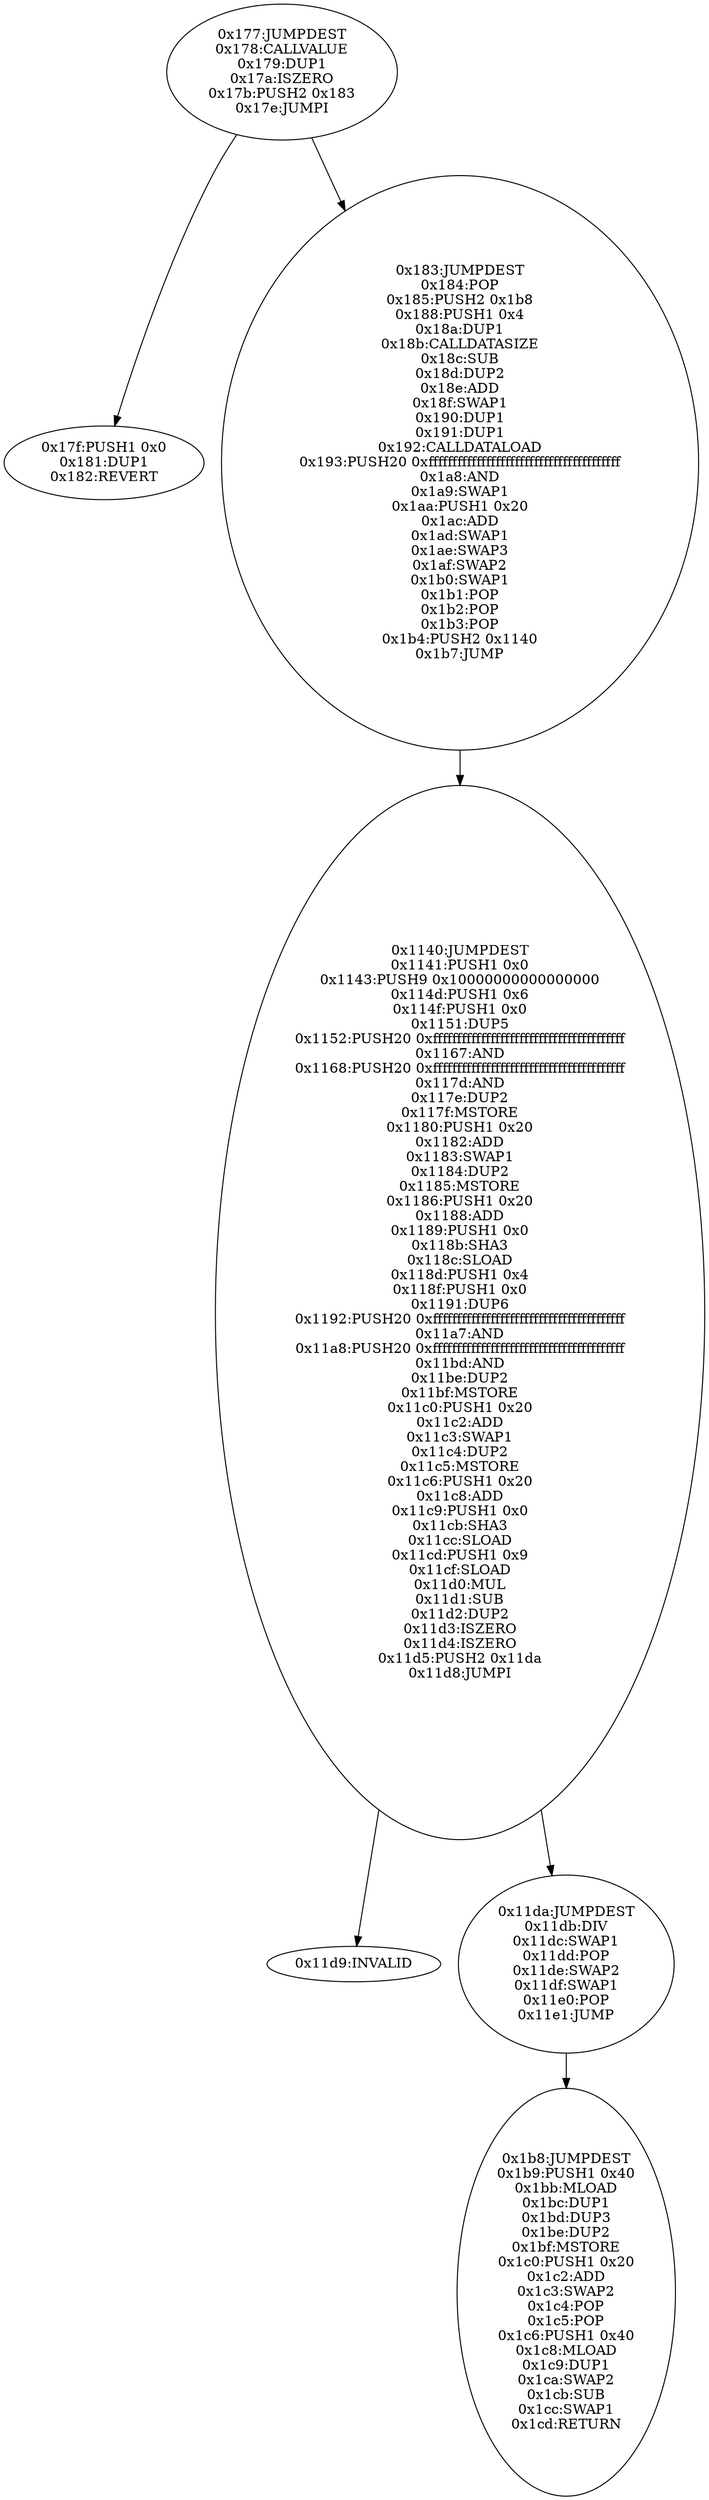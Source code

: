 digraph{
375[label="0x177:JUMPDEST
0x178:CALLVALUE
0x179:DUP1
0x17a:ISZERO
0x17b:PUSH2 0x183
0x17e:JUMPI"]
375 -> 383
375 -> 387
383[label="0x17f:PUSH1 0x0
0x181:DUP1
0x182:REVERT"]
387[label="0x183:JUMPDEST
0x184:POP
0x185:PUSH2 0x1b8
0x188:PUSH1 0x4
0x18a:DUP1
0x18b:CALLDATASIZE
0x18c:SUB
0x18d:DUP2
0x18e:ADD
0x18f:SWAP1
0x190:DUP1
0x191:DUP1
0x192:CALLDATALOAD
0x193:PUSH20 0xffffffffffffffffffffffffffffffffffffffff
0x1a8:AND
0x1a9:SWAP1
0x1aa:PUSH1 0x20
0x1ac:ADD
0x1ad:SWAP1
0x1ae:SWAP3
0x1af:SWAP2
0x1b0:SWAP1
0x1b1:POP
0x1b2:POP
0x1b3:POP
0x1b4:PUSH2 0x1140
0x1b7:JUMP"]
387 -> 4416
4416[label="0x1140:JUMPDEST
0x1141:PUSH1 0x0
0x1143:PUSH9 0x10000000000000000
0x114d:PUSH1 0x6
0x114f:PUSH1 0x0
0x1151:DUP5
0x1152:PUSH20 0xffffffffffffffffffffffffffffffffffffffff
0x1167:AND
0x1168:PUSH20 0xffffffffffffffffffffffffffffffffffffffff
0x117d:AND
0x117e:DUP2
0x117f:MSTORE
0x1180:PUSH1 0x20
0x1182:ADD
0x1183:SWAP1
0x1184:DUP2
0x1185:MSTORE
0x1186:PUSH1 0x20
0x1188:ADD
0x1189:PUSH1 0x0
0x118b:SHA3
0x118c:SLOAD
0x118d:PUSH1 0x4
0x118f:PUSH1 0x0
0x1191:DUP6
0x1192:PUSH20 0xffffffffffffffffffffffffffffffffffffffff
0x11a7:AND
0x11a8:PUSH20 0xffffffffffffffffffffffffffffffffffffffff
0x11bd:AND
0x11be:DUP2
0x11bf:MSTORE
0x11c0:PUSH1 0x20
0x11c2:ADD
0x11c3:SWAP1
0x11c4:DUP2
0x11c5:MSTORE
0x11c6:PUSH1 0x20
0x11c8:ADD
0x11c9:PUSH1 0x0
0x11cb:SHA3
0x11cc:SLOAD
0x11cd:PUSH1 0x9
0x11cf:SLOAD
0x11d0:MUL
0x11d1:SUB
0x11d2:DUP2
0x11d3:ISZERO
0x11d4:ISZERO
0x11d5:PUSH2 0x11da
0x11d8:JUMPI"]
4416 -> 4569
4416 -> 4570
4569[label="0x11d9:INVALID"]
4570[label="0x11da:JUMPDEST
0x11db:DIV
0x11dc:SWAP1
0x11dd:POP
0x11de:SWAP2
0x11df:SWAP1
0x11e0:POP
0x11e1:JUMP"]
4570 -> 440
440[label="0x1b8:JUMPDEST
0x1b9:PUSH1 0x40
0x1bb:MLOAD
0x1bc:DUP1
0x1bd:DUP3
0x1be:DUP2
0x1bf:MSTORE
0x1c0:PUSH1 0x20
0x1c2:ADD
0x1c3:SWAP2
0x1c4:POP
0x1c5:POP
0x1c6:PUSH1 0x40
0x1c8:MLOAD
0x1c9:DUP1
0x1ca:SWAP2
0x1cb:SUB
0x1cc:SWAP1
0x1cd:RETURN"]

}